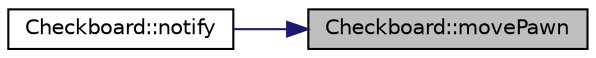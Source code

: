 digraph "Checkboard::movePawn"
{
 // LATEX_PDF_SIZE
  bgcolor="transparent";
  edge [fontname="Helvetica",fontsize="10",labelfontname="Helvetica",labelfontsize="10"];
  node [fontname="Helvetica",fontsize="10",shape=record];
  rankdir="RL";
  Node1 [label="Checkboard::movePawn",height=0.2,width=0.4,color="black", fillcolor="grey75", style="filled", fontcolor="black",tooltip=" "];
  Node1 -> Node2 [dir="back",color="midnightblue",fontsize="10",style="solid",fontname="Helvetica"];
  Node2 [label="Checkboard::notify",height=0.2,width=0.4,color="black",URL="$d7/d22/classCheckboard.html#ab188b54b544caa7ae0d36278b11d572c",tooltip=" "];
}

